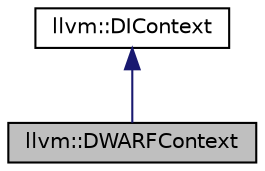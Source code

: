 digraph "llvm::DWARFContext"
{
 // LATEX_PDF_SIZE
  bgcolor="transparent";
  edge [fontname="Helvetica",fontsize="10",labelfontname="Helvetica",labelfontsize="10"];
  node [fontname="Helvetica",fontsize="10",shape="box"];
  Node1 [label="llvm::DWARFContext",height=0.2,width=0.4,color="black", fillcolor="grey75", style="filled", fontcolor="black",tooltip="DWARFContext This data structure is the top level entity that deals with dwarf debug information pars..."];
  Node2 -> Node1 [dir="back",color="midnightblue",fontsize="10",style="solid",fontname="Helvetica"];
  Node2 [label="llvm::DIContext",height=0.2,width=0.4,color="black",URL="$classllvm_1_1DIContext.html",tooltip=" "];
}
